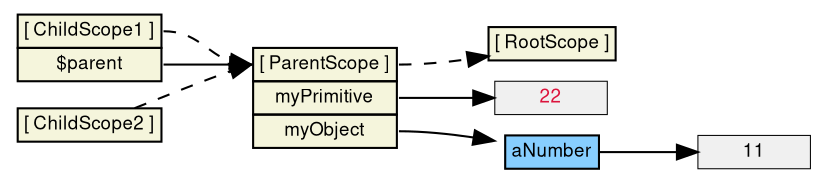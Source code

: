 digraph d {
	rankdir=LR
	nodesep=0.1
	node [fontname="Helvetica,Sans", fontsize=9, penwidth=0.5, margin="0.05, 0.04", height="0.2" ]

  /* scopes */
  node [shape=plaintext];
  root [label=<<table bgcolor="beige" border="0" cellborder="1" cellpadding="2" cellspacing="0">
  <tr><td port="proto">[ RootScope ]</td></tr></table>>]
  parent [label=<<table bgcolor="beige" border="0" cellborder="1" cellpadding="2" cellspacing="0">
  <tr><td port="proto">[ ParentScope ]</td></tr>
  <tr><td port="myPrimitive">myPrimitive</td></tr>
  <tr><td port="myObject">myObject</td></tr>
  </table>>]
  child1 [label=<<table bgcolor="beige" border="0" cellborder="1" cellpadding="2" cellspacing="0">
  <tr><td port="proto">[ ChildScope1 ]</td></tr>
  <tr><td port="parent">$parent</td></tr>
  </table>>]
  child2 [label=<<table bgcolor="beige" border="0" cellborder="1" cellpadding="2" cellspacing="0">
  <tr><td port="proto">[ ChildScope2 ]</td></tr>
  </table>>]

  /* objects */
  myObject [label=<<table bgcolor="skyblue1" border="0" cellborder="1" cellpadding="2" cellspacing="0">
  <tr><td port="aNumber">aNumber</td></tr>
  </table>>]

  /* literals */
  node [fillcolor=gray94, shape=box, style=filled]
  myPrimitive [label="22", fontcolor=crimson]
  aNumber [label="11"]
  
  /* references */
  parent:proto -> root:proto [style = dashed]
  child1:proto -> parent:proto [style = dashed]
  child1:parent -> parent:proto
  child2:proto -> parent:proto [style = dashed]
  parent:myPrimitive -> myPrimitive
  parent:myObject -> myObject
  myObject:aNumber -> aNumber
}
